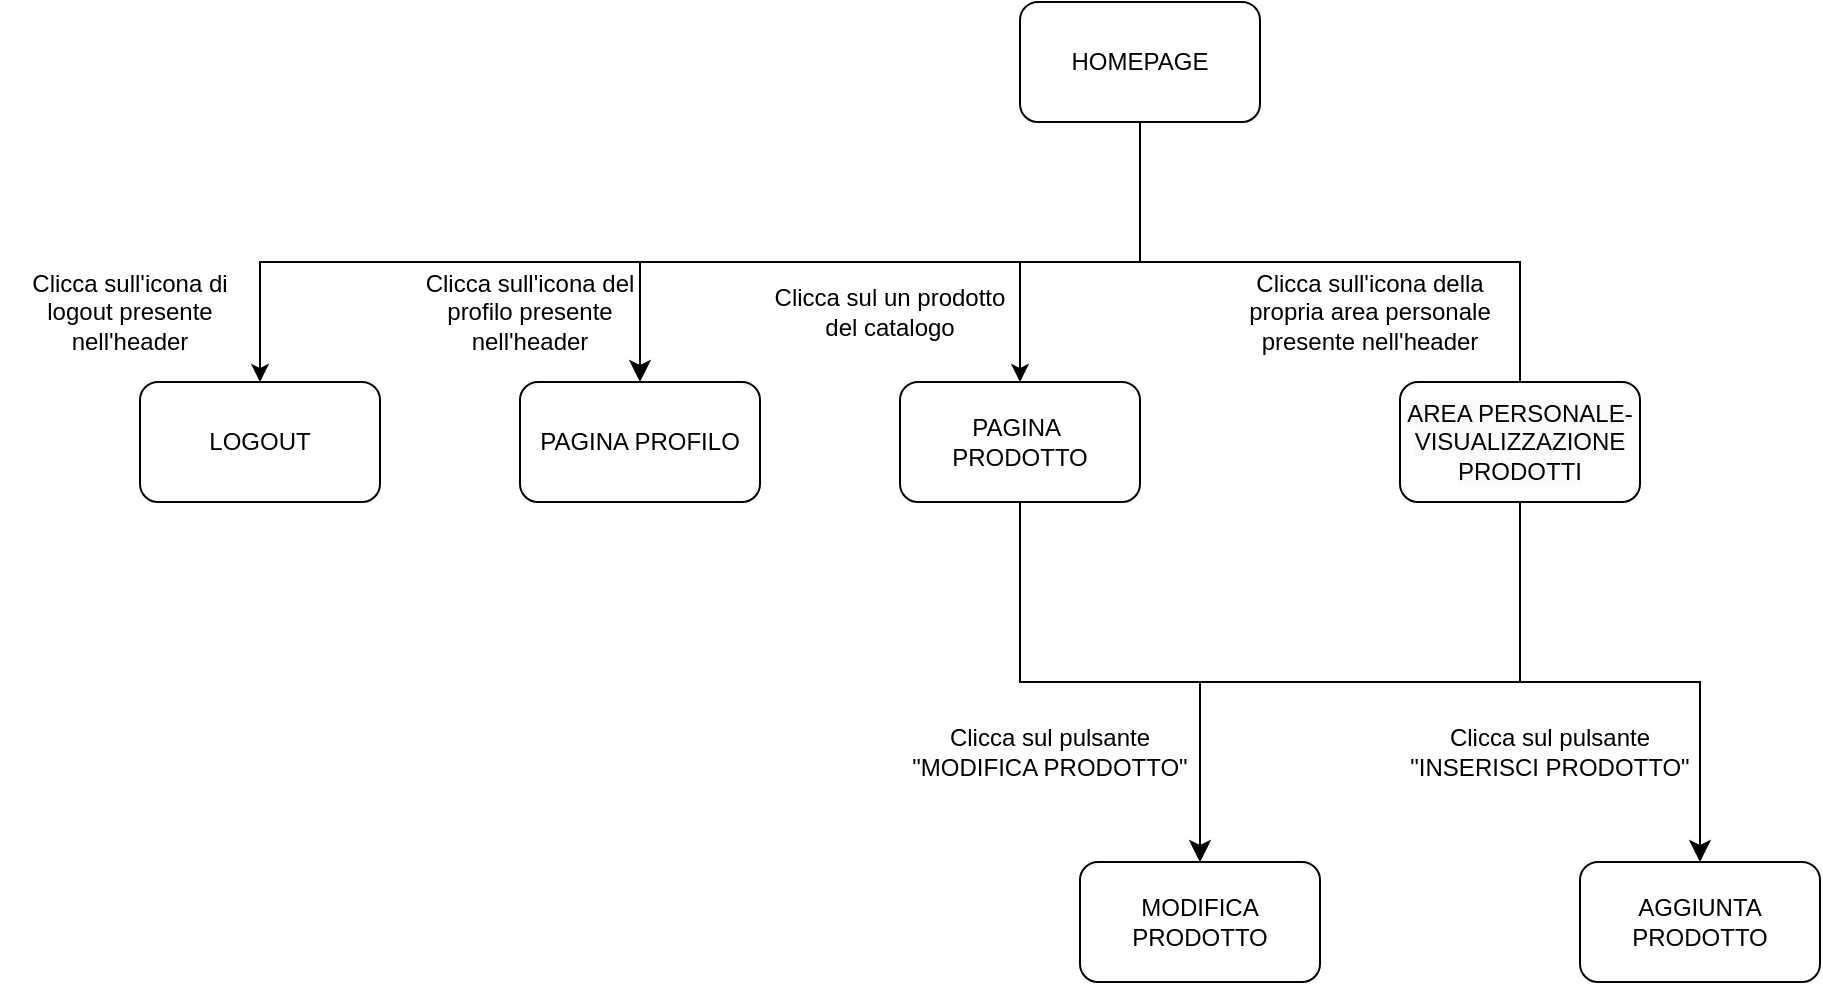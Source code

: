 <mxfile version="20.6.1" type="device"><diagram name="Pagina-1" id="ZB7JNcdpINHP5xy0FGnm"><mxGraphModel dx="1278" dy="641" grid="1" gridSize="10" guides="1" tooltips="1" connect="1" arrows="1" fold="1" page="1" pageScale="1" pageWidth="827" pageHeight="1169" math="0" shadow="0"><root><mxCell id="0"/><mxCell id="1" parent="0"/><mxCell id="2cRE9y7QKx6FvaWODLVd-3" style="edgeStyle=orthogonalEdgeStyle;rounded=0;orthogonalLoop=1;jettySize=auto;html=1;exitX=0.5;exitY=1;exitDx=0;exitDy=0;entryX=0.5;entryY=0;entryDx=0;entryDy=0;" parent="1" source="XsAwU-fo2RAwiscfGlKi-2" target="XsAwU-fo2RAwiscfGlKi-47" edge="1"><mxGeometry relative="1" as="geometry"><Array as="points"><mxPoint x="760" y="350"/><mxPoint x="320" y="350"/><mxPoint x="320" y="410"/></Array></mxGeometry></mxCell><mxCell id="XsAwU-fo2RAwiscfGlKi-2" value="HOMEPAGE" style="rounded=1;whiteSpace=wrap;html=1;" parent="1" vertex="1"><mxGeometry x="700" y="220" width="120" height="60" as="geometry"/></mxCell><mxCell id="2cRE9y7QKx6FvaWODLVd-2" style="edgeStyle=orthogonalEdgeStyle;rounded=0;orthogonalLoop=1;jettySize=auto;html=1;exitX=0.5;exitY=1;exitDx=0;exitDy=0;entryX=0.5;entryY=0;entryDx=0;entryDy=0;" parent="1" source="XsAwU-fo2RAwiscfGlKi-3" target="XsAwU-fo2RAwiscfGlKi-50" edge="1"><mxGeometry relative="1" as="geometry"/></mxCell><mxCell id="XsAwU-fo2RAwiscfGlKi-3" value="PAGINA&amp;nbsp; PRODOTTO" style="rounded=1;whiteSpace=wrap;html=1;" parent="1" vertex="1"><mxGeometry x="640" y="410" width="120" height="60" as="geometry"/></mxCell><mxCell id="XsAwU-fo2RAwiscfGlKi-7" value="PAGINA PROFILO" style="rounded=1;whiteSpace=wrap;html=1;" parent="1" vertex="1"><mxGeometry x="450" y="410" width="120" height="60" as="geometry"/></mxCell><mxCell id="XsAwU-fo2RAwiscfGlKi-20" value="&lt;span style=&quot;color: rgb(0, 0, 0); font-family: Helvetica; font-size: 12px; font-style: normal; font-variant-ligatures: normal; font-variant-caps: normal; font-weight: 400; letter-spacing: normal; orphans: 2; text-align: center; text-indent: 0px; text-transform: none; widows: 2; word-spacing: 0px; -webkit-text-stroke-width: 0px; background-color: rgb(251, 251, 251); text-decoration-thickness: initial; text-decoration-style: initial; text-decoration-color: initial; float: none; display: inline !important;&quot;&gt;AREA PERSONALE-VISUALIZZAZIONE PRODOTTI&lt;/span&gt;" style="rounded=1;whiteSpace=wrap;html=1;" parent="1" vertex="1"><mxGeometry x="890" y="410" width="120" height="60" as="geometry"/></mxCell><mxCell id="XsAwU-fo2RAwiscfGlKi-26" value="" style="edgeStyle=elbowEdgeStyle;elbow=vertical;endArrow=classic;html=1;curved=0;rounded=0;endSize=8;startSize=8;exitX=0.5;exitY=0;exitDx=0;exitDy=0;entryX=0.5;entryY=0;entryDx=0;entryDy=0;" parent="1" source="XsAwU-fo2RAwiscfGlKi-20" target="XsAwU-fo2RAwiscfGlKi-7" edge="1"><mxGeometry width="50" height="50" relative="1" as="geometry"><mxPoint x="760" y="290" as="sourcePoint"/><mxPoint x="700" y="410" as="targetPoint"/><Array as="points"><mxPoint x="590" y="350"/></Array></mxGeometry></mxCell><mxCell id="XsAwU-fo2RAwiscfGlKi-47" value="LOGOUT" style="rounded=1;whiteSpace=wrap;html=1;" parent="1" vertex="1"><mxGeometry x="260" y="410" width="120" height="60" as="geometry"/></mxCell><mxCell id="XsAwU-fo2RAwiscfGlKi-50" value="MODIFICA PRODOTTO" style="rounded=1;whiteSpace=wrap;html=1;" parent="1" vertex="1"><mxGeometry x="730" y="650" width="120" height="60" as="geometry"/></mxCell><mxCell id="XsAwU-fo2RAwiscfGlKi-51" value="AGGIUNTA PRODOTTO" style="rounded=1;whiteSpace=wrap;html=1;" parent="1" vertex="1"><mxGeometry x="980" y="650" width="120" height="60" as="geometry"/></mxCell><mxCell id="XsAwU-fo2RAwiscfGlKi-57" value="" style="edgeStyle=elbowEdgeStyle;elbow=vertical;endArrow=classic;html=1;curved=0;rounded=0;endSize=8;startSize=8;exitX=0.5;exitY=1;exitDx=0;exitDy=0;entryX=0.5;entryY=0;entryDx=0;entryDy=0;" parent="1" source="XsAwU-fo2RAwiscfGlKi-20" target="XsAwU-fo2RAwiscfGlKi-50" edge="1"><mxGeometry width="50" height="50" relative="1" as="geometry"><mxPoint x="1080" y="670" as="sourcePoint"/><mxPoint x="1130" y="620" as="targetPoint"/></mxGeometry></mxCell><mxCell id="XsAwU-fo2RAwiscfGlKi-58" value="" style="edgeStyle=elbowEdgeStyle;elbow=vertical;endArrow=classic;html=1;curved=0;rounded=0;endSize=8;startSize=8;entryX=0.5;entryY=0;entryDx=0;entryDy=0;exitX=0.5;exitY=1;exitDx=0;exitDy=0;" parent="1" source="XsAwU-fo2RAwiscfGlKi-20" target="XsAwU-fo2RAwiscfGlKi-51" edge="1"><mxGeometry width="50" height="50" relative="1" as="geometry"><mxPoint x="1080" y="670" as="sourcePoint"/><mxPoint x="1130" y="620" as="targetPoint"/></mxGeometry></mxCell><mxCell id="QcQht-ogAmNRvLAXcaGX-1" value="" style="endArrow=classic;html=1;rounded=0;entryX=0.5;entryY=0;entryDx=0;entryDy=0;" parent="1" target="XsAwU-fo2RAwiscfGlKi-3" edge="1"><mxGeometry width="50" height="50" relative="1" as="geometry"><mxPoint x="700" y="350" as="sourcePoint"/><mxPoint x="570" y="480" as="targetPoint"/></mxGeometry></mxCell><mxCell id="xAm-OV3lHNWfp2IJWTXM-1" value="Clicca sull'icona di logout presente nell'header" style="text;html=1;strokeColor=none;fillColor=none;align=center;verticalAlign=middle;whiteSpace=wrap;rounded=0;" vertex="1" parent="1"><mxGeometry x="190" y="350" width="130" height="50" as="geometry"/></mxCell><mxCell id="xAm-OV3lHNWfp2IJWTXM-2" value="Clicca sull'icona del profilo presente nell'header" style="text;html=1;strokeColor=none;fillColor=none;align=center;verticalAlign=middle;whiteSpace=wrap;rounded=0;" vertex="1" parent="1"><mxGeometry x="390" y="350" width="130" height="50" as="geometry"/></mxCell><mxCell id="xAm-OV3lHNWfp2IJWTXM-3" value="Clicca sul un prodotto del catalogo" style="text;html=1;strokeColor=none;fillColor=none;align=center;verticalAlign=middle;whiteSpace=wrap;rounded=0;" vertex="1" parent="1"><mxGeometry x="570" y="350" width="130" height="50" as="geometry"/></mxCell><mxCell id="xAm-OV3lHNWfp2IJWTXM-4" value="Clicca sull'icona della propria area personale presente nell'header" style="text;html=1;strokeColor=none;fillColor=none;align=center;verticalAlign=middle;whiteSpace=wrap;rounded=0;" vertex="1" parent="1"><mxGeometry x="810" y="350" width="130" height="50" as="geometry"/></mxCell><mxCell id="xAm-OV3lHNWfp2IJWTXM-5" value="Clicca sul pulsante &quot;MODIFICA PRODOTTO&quot;" style="text;html=1;strokeColor=none;fillColor=none;align=center;verticalAlign=middle;whiteSpace=wrap;rounded=0;" vertex="1" parent="1"><mxGeometry x="640" y="570" width="150" height="50" as="geometry"/></mxCell><mxCell id="xAm-OV3lHNWfp2IJWTXM-6" value="Clicca sul pulsante &quot;INSERISCI PRODOTTO&quot;" style="text;html=1;strokeColor=none;fillColor=none;align=center;verticalAlign=middle;whiteSpace=wrap;rounded=0;" vertex="1" parent="1"><mxGeometry x="890" y="570" width="150" height="50" as="geometry"/></mxCell></root></mxGraphModel></diagram></mxfile>